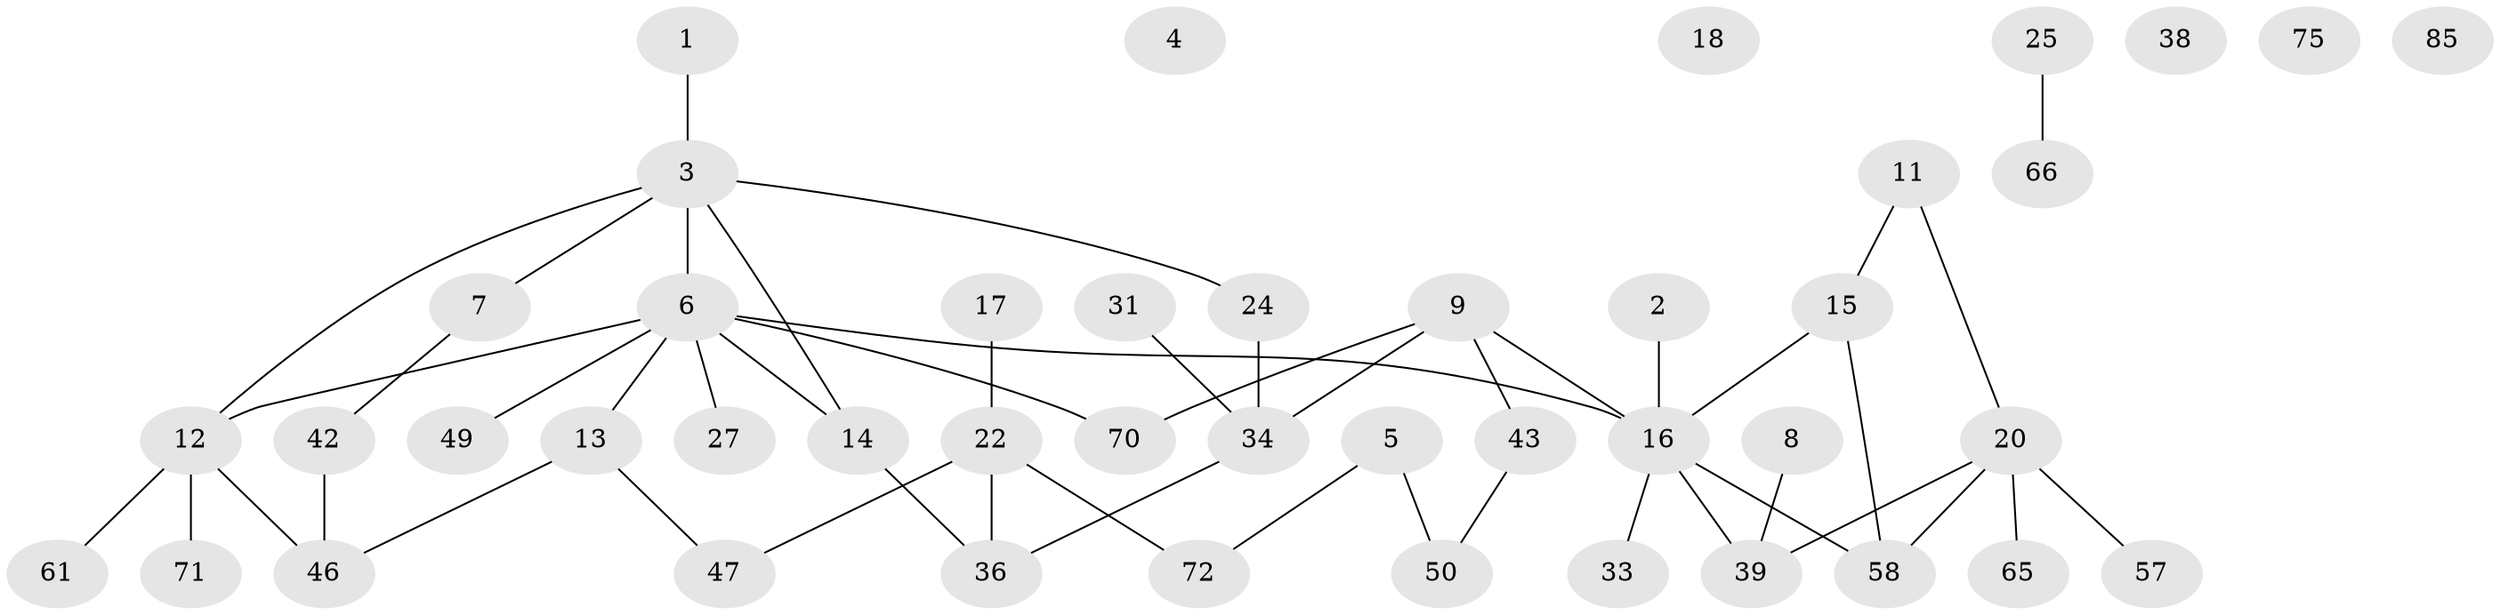 // original degree distribution, {1: 0.25842696629213485, 2: 0.3595505617977528, 5: 0.0449438202247191, 3: 0.19101123595505617, 4: 0.0898876404494382, 0: 0.0449438202247191, 6: 0.011235955056179775}
// Generated by graph-tools (version 1.1) at 2025/54/03/05/25 16:54:46]
// undirected, 44 vertices, 49 edges
graph export_dot {
graph [start="1"]
  node [color=gray90,style=filled];
  1;
  2 [super="+64"];
  3 [super="+55"];
  4 [super="+51"];
  5 [super="+21"];
  6 [super="+69+76+30+40"];
  7 [super="+23"];
  8 [super="+10"];
  9 [super="+86+44+60"];
  11 [super="+26+41"];
  12 [super="+84+32+35"];
  13 [super="+87"];
  14 [super="+67"];
  15 [super="+37+54+28"];
  16 [super="+19+56"];
  17 [super="+29"];
  18;
  20 [super="+68"];
  22 [super="+83+88+62+63"];
  24 [super="+77"];
  25;
  27;
  31;
  33;
  34 [super="+59"];
  36 [super="+52"];
  38;
  39 [super="+45"];
  42;
  43 [super="+53"];
  46 [super="+48"];
  47;
  49;
  50;
  57;
  58;
  61;
  65 [super="+74"];
  66;
  70;
  71 [super="+73"];
  72;
  75;
  85;
  1 -- 3;
  2 -- 16;
  3 -- 14;
  3 -- 7;
  3 -- 24;
  3 -- 12;
  3 -- 6;
  5 -- 72;
  5 -- 50;
  6 -- 16;
  6 -- 49;
  6 -- 70;
  6 -- 13;
  6 -- 12 [weight=2];
  6 -- 27;
  6 -- 14;
  7 -- 42;
  8 -- 39;
  9 -- 70;
  9 -- 16;
  9 -- 34;
  9 -- 43;
  11 -- 20;
  11 -- 15;
  12 -- 61;
  12 -- 71;
  12 -- 46;
  13 -- 47;
  13 -- 46;
  14 -- 36;
  15 -- 58;
  15 -- 16 [weight=2];
  16 -- 33;
  16 -- 39;
  16 -- 58;
  17 -- 22 [weight=2];
  20 -- 65 [weight=2];
  20 -- 39;
  20 -- 58;
  20 -- 57;
  22 -- 72;
  22 -- 36;
  22 -- 47;
  24 -- 34;
  25 -- 66;
  31 -- 34;
  34 -- 36;
  42 -- 46;
  43 -- 50;
}
